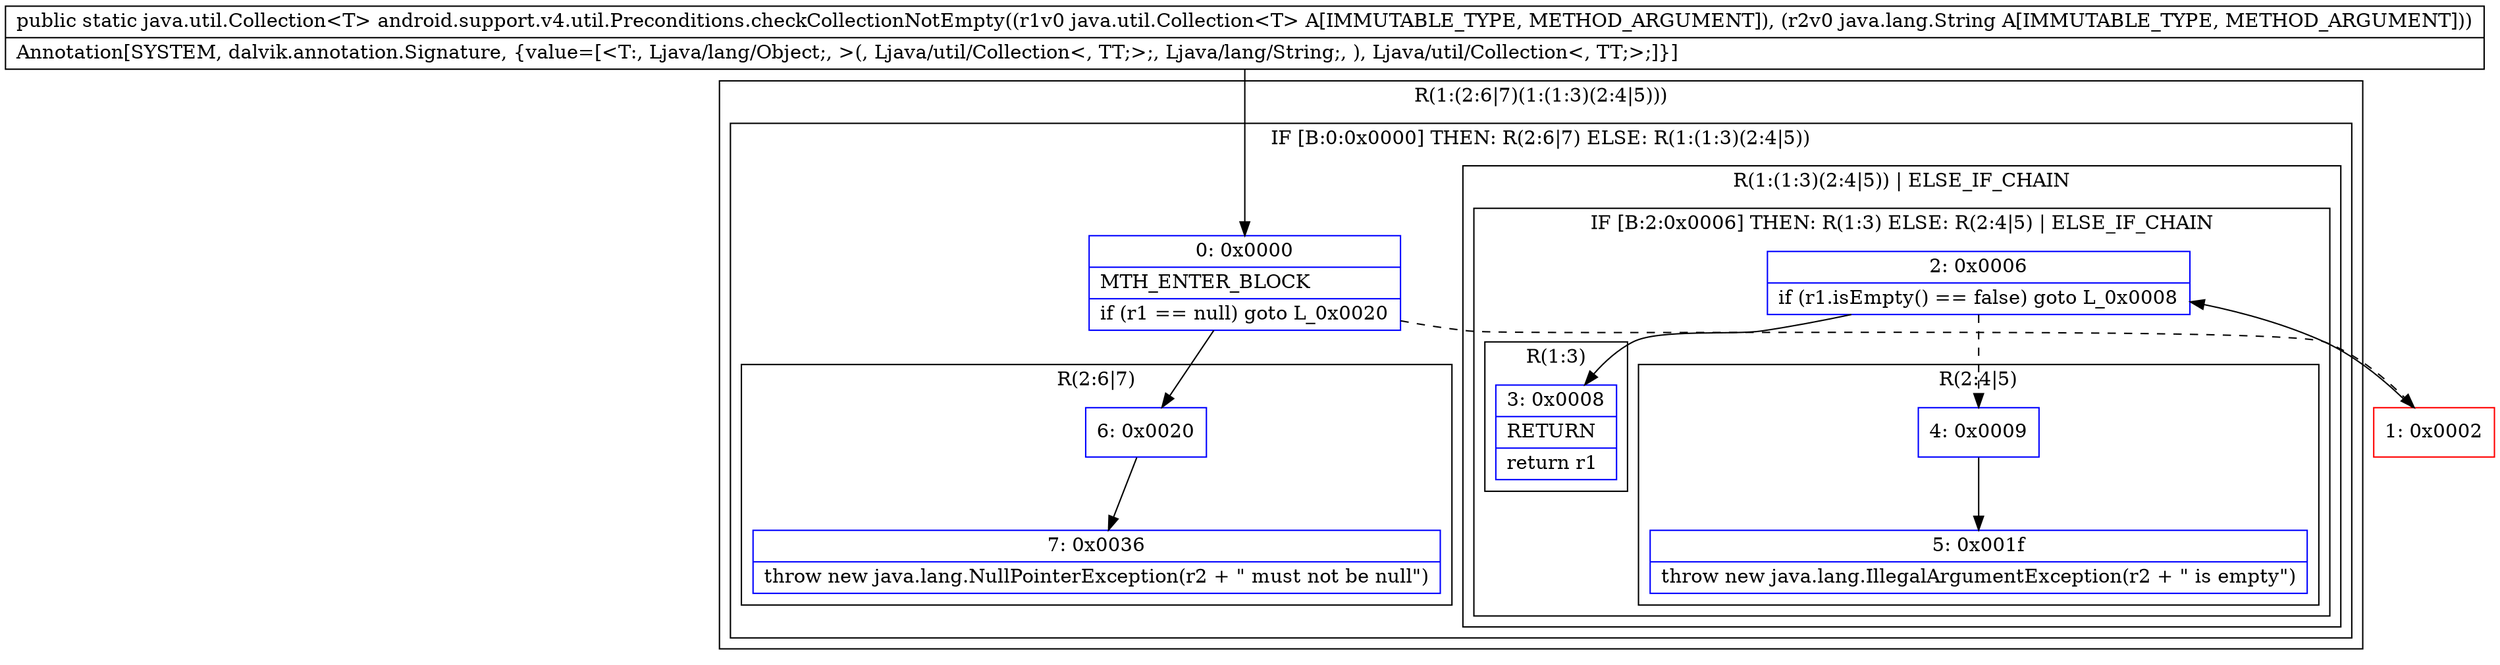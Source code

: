 digraph "CFG forandroid.support.v4.util.Preconditions.checkCollectionNotEmpty(Ljava\/util\/Collection;Ljava\/lang\/String;)Ljava\/util\/Collection;" {
subgraph cluster_Region_1841866050 {
label = "R(1:(2:6|7)(1:(1:3)(2:4|5)))";
node [shape=record,color=blue];
subgraph cluster_IfRegion_1648811324 {
label = "IF [B:0:0x0000] THEN: R(2:6|7) ELSE: R(1:(1:3)(2:4|5))";
node [shape=record,color=blue];
Node_0 [shape=record,label="{0\:\ 0x0000|MTH_ENTER_BLOCK\l|if (r1 == null) goto L_0x0020\l}"];
subgraph cluster_Region_1536943058 {
label = "R(2:6|7)";
node [shape=record,color=blue];
Node_6 [shape=record,label="{6\:\ 0x0020}"];
Node_7 [shape=record,label="{7\:\ 0x0036|throw new java.lang.NullPointerException(r2 + \" must not be null\")\l}"];
}
subgraph cluster_Region_2111344412 {
label = "R(1:(1:3)(2:4|5)) | ELSE_IF_CHAIN\l";
node [shape=record,color=blue];
subgraph cluster_IfRegion_1427294032 {
label = "IF [B:2:0x0006] THEN: R(1:3) ELSE: R(2:4|5) | ELSE_IF_CHAIN\l";
node [shape=record,color=blue];
Node_2 [shape=record,label="{2\:\ 0x0006|if (r1.isEmpty() == false) goto L_0x0008\l}"];
subgraph cluster_Region_23678963 {
label = "R(1:3)";
node [shape=record,color=blue];
Node_3 [shape=record,label="{3\:\ 0x0008|RETURN\l|return r1\l}"];
}
subgraph cluster_Region_90749311 {
label = "R(2:4|5)";
node [shape=record,color=blue];
Node_4 [shape=record,label="{4\:\ 0x0009}"];
Node_5 [shape=record,label="{5\:\ 0x001f|throw new java.lang.IllegalArgumentException(r2 + \" is empty\")\l}"];
}
}
}
}
}
Node_1 [shape=record,color=red,label="{1\:\ 0x0002}"];
MethodNode[shape=record,label="{public static java.util.Collection\<T\> android.support.v4.util.Preconditions.checkCollectionNotEmpty((r1v0 java.util.Collection\<T\> A[IMMUTABLE_TYPE, METHOD_ARGUMENT]), (r2v0 java.lang.String A[IMMUTABLE_TYPE, METHOD_ARGUMENT]))  | Annotation[SYSTEM, dalvik.annotation.Signature, \{value=[\<T:, Ljava\/lang\/Object;, \>(, Ljava\/util\/Collection\<, TT;\>;, Ljava\/lang\/String;, ), Ljava\/util\/Collection\<, TT;\>;]\}]\l}"];
MethodNode -> Node_0;
Node_0 -> Node_1[style=dashed];
Node_0 -> Node_6;
Node_6 -> Node_7;
Node_2 -> Node_3;
Node_2 -> Node_4[style=dashed];
Node_4 -> Node_5;
Node_1 -> Node_2;
}

